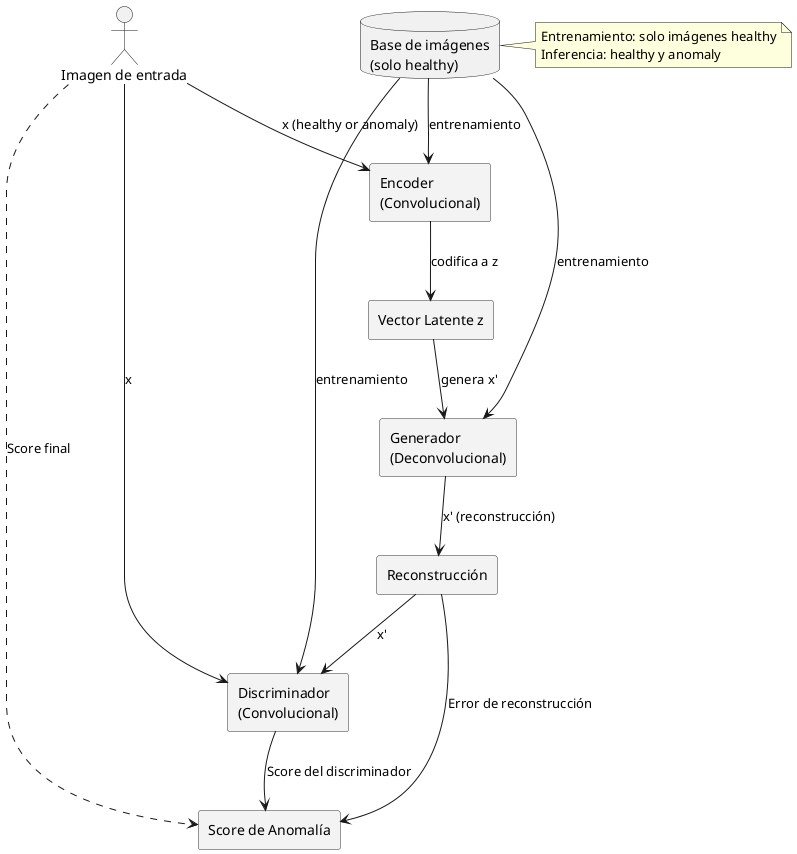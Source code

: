 @startuml anogan_architecture
skinparam rectangle {
  BackgroundColor #f3f3f3
  BorderColor #333333
  BorderRadius 20
}
actor "Imagen de entrada" as Input
rectangle "Encoder\n(Convolucional)" as Encoder
rectangle "Vector Latente z" as Latent
rectangle "Generador\n(Deconvolucional)" as Generator
rectangle "Reconstrucción" as Recon
rectangle "Discriminador\n(Convolucional)" as Discriminator
database "Base de imágenes\n(solo healthy)" as Dataset

Input --> Encoder : x (healthy or anomaly)
Encoder --> Latent : codifica a z
Latent --> Generator : genera x'
Generator --> Recon : x' (reconstrucción)
Recon --> Discriminator : x'
Input --> Discriminator : x

Dataset --> Encoder : entrenamiento
Dataset --> Generator : entrenamiento
Dataset --> Discriminator : entrenamiento

note right: Entrenamiento: solo imágenes healthy\nInferencia: healthy y anomaly

rectangle "Score de Anomalía" as Score 

Recon --> Score : Error de reconstrucción
Discriminator --> Score : Score del discriminador
Input ..> Score : Score final


@enduml
